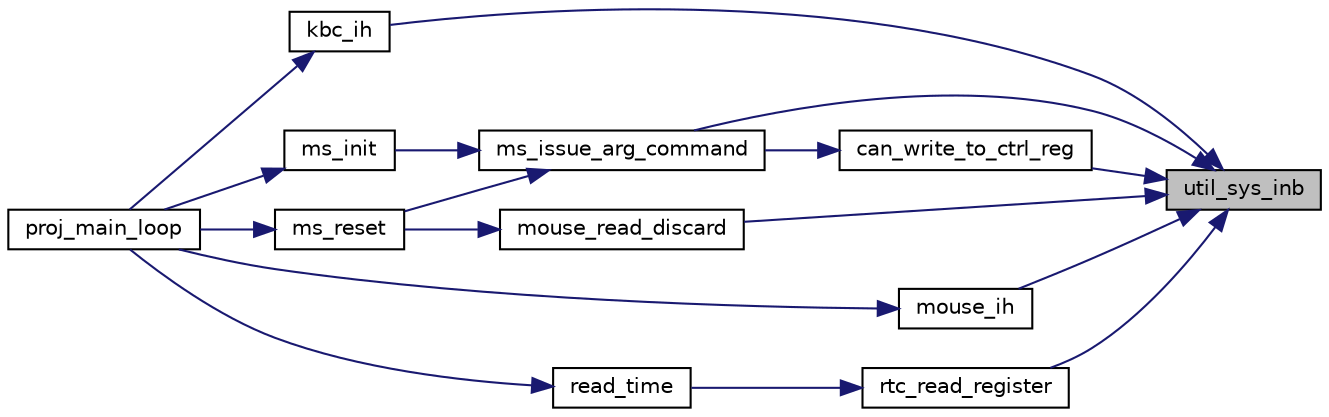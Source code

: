 digraph "util_sys_inb"
{
 // LATEX_PDF_SIZE
  edge [fontname="Helvetica",fontsize="10",labelfontname="Helvetica",labelfontsize="10"];
  node [fontname="Helvetica",fontsize="10",shape=record];
  rankdir="RL";
  Node1 [label="util_sys_inb",height=0.2,width=0.4,color="black", fillcolor="grey75", style="filled", fontcolor="black",tooltip="Invokes sys_inb() system call but reads the value into a uint8_t variable."];
  Node1 -> Node2 [dir="back",color="midnightblue",fontsize="10",style="solid",fontname="Helvetica"];
  Node2 [label="can_write_to_ctrl_reg",height=0.2,width=0.4,color="black", fillcolor="white", style="filled",URL="$group__mouse.html#gae92b7a0449ca14cdbe33c9231f9773df",tooltip="Evaluates whether or not we can write a command to the kbc control register."];
  Node2 -> Node3 [dir="back",color="midnightblue",fontsize="10",style="solid",fontname="Helvetica"];
  Node3 [label="ms_issue_arg_command",height=0.2,width=0.4,color="black", fillcolor="white", style="filled",URL="$group__mouse.html#ga4e00a95f3e2215de28a204a72cbaa0e0",tooltip="Issues the argument command specified in its first argument."];
  Node3 -> Node4 [dir="back",color="midnightblue",fontsize="10",style="solid",fontname="Helvetica"];
  Node4 [label="ms_init",height=0.2,width=0.4,color="black", fillcolor="white", style="filled",URL="$group__mouse.html#ga6c3d7de7388f78fb9bb418eca81d5b90",tooltip="Enables mouse data reporting and subscribes mouse interrupts."];
  Node4 -> Node5 [dir="back",color="midnightblue",fontsize="10",style="solid",fontname="Helvetica"];
  Node5 [label="proj_main_loop",height=0.2,width=0.4,color="black", fillcolor="white", style="filled",URL="$proj_8c.html#a2a16f651eccbd248e1ad3b3b924b143b",tooltip=" "];
  Node3 -> Node6 [dir="back",color="midnightblue",fontsize="10",style="solid",fontname="Helvetica"];
  Node6 [label="ms_reset",height=0.2,width=0.4,color="black", fillcolor="white", style="filled",URL="$group__mouse.html#gae753ea2d9a9e19173682cf712f85b21c",tooltip="Disables mouse data reporting, and unsubscribes mouse interrupts."];
  Node6 -> Node5 [dir="back",color="midnightblue",fontsize="10",style="solid",fontname="Helvetica"];
  Node1 -> Node7 [dir="back",color="midnightblue",fontsize="10",style="solid",fontname="Helvetica"];
  Node7 [label="kbc_ih",height=0.2,width=0.4,color="black", fillcolor="white", style="filled",URL="$group__keyboard.html#gaea970a154161a35f6894898a092ed70a",tooltip="Keyboard input handler."];
  Node7 -> Node5 [dir="back",color="midnightblue",fontsize="10",style="solid",fontname="Helvetica"];
  Node1 -> Node8 [dir="back",color="midnightblue",fontsize="10",style="solid",fontname="Helvetica"];
  Node8 [label="mouse_ih",height=0.2,width=0.4,color="black", fillcolor="white", style="filled",URL="$group__mouse.html#ga210374b50462acdedab00df64d5cea3c",tooltip="Mouse input handler."];
  Node8 -> Node5 [dir="back",color="midnightblue",fontsize="10",style="solid",fontname="Helvetica"];
  Node1 -> Node9 [dir="back",color="midnightblue",fontsize="10",style="solid",fontname="Helvetica"];
  Node9 [label="mouse_read_discard",height=0.2,width=0.4,color="black", fillcolor="white", style="filled",URL="$group__mouse.html#gaab3aade1156c57ff5777fd9180089332",tooltip=" "];
  Node9 -> Node6 [dir="back",color="midnightblue",fontsize="10",style="solid",fontname="Helvetica"];
  Node1 -> Node3 [dir="back",color="midnightblue",fontsize="10",style="solid",fontname="Helvetica"];
  Node1 -> Node10 [dir="back",color="midnightblue",fontsize="10",style="solid",fontname="Helvetica"];
  Node10 [label="rtc_read_register",height=0.2,width=0.4,color="black", fillcolor="white", style="filled",URL="$group__rtc.html#gaeb22f43773d6e29365a07f7f847dfbb9",tooltip="Reads data from one register."];
  Node10 -> Node11 [dir="back",color="midnightblue",fontsize="10",style="solid",fontname="Helvetica"];
  Node11 [label="read_time",height=0.2,width=0.4,color="black", fillcolor="white", style="filled",URL="$group__rtc.html#ga0b2f91cff37f2c0b95d4124464a96848",tooltip="Reads the time."];
  Node11 -> Node5 [dir="back",color="midnightblue",fontsize="10",style="solid",fontname="Helvetica"];
}
